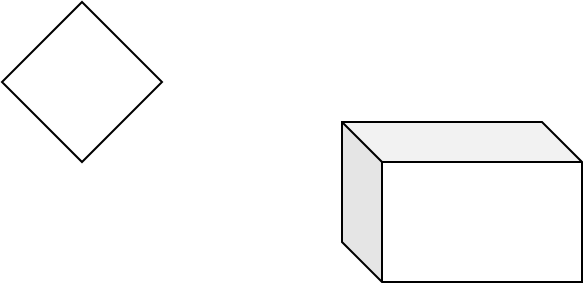 <mxfile version="14.4.3" type="github">
  <diagram id="nL2jK5IBgJQwY3GoZVEH" name="第 1 页">
    <mxGraphModel dx="1426" dy="769" grid="1" gridSize="10" guides="1" tooltips="1" connect="1" arrows="1" fold="1" page="1" pageScale="1" pageWidth="827" pageHeight="1169" math="0" shadow="0">
      <root>
        <mxCell id="0" />
        <mxCell id="1" parent="0" />
        <mxCell id="vwGwSGNLnFctWHoBOxdr-1" value="" style="rhombus;whiteSpace=wrap;html=1;" vertex="1" parent="1">
          <mxGeometry x="200" y="190" width="80" height="80" as="geometry" />
        </mxCell>
        <mxCell id="vwGwSGNLnFctWHoBOxdr-2" value="" style="shape=cube;whiteSpace=wrap;html=1;boundedLbl=1;backgroundOutline=1;darkOpacity=0.05;darkOpacity2=0.1;" vertex="1" parent="1">
          <mxGeometry x="370" y="250" width="120" height="80" as="geometry" />
        </mxCell>
      </root>
    </mxGraphModel>
  </diagram>
</mxfile>
